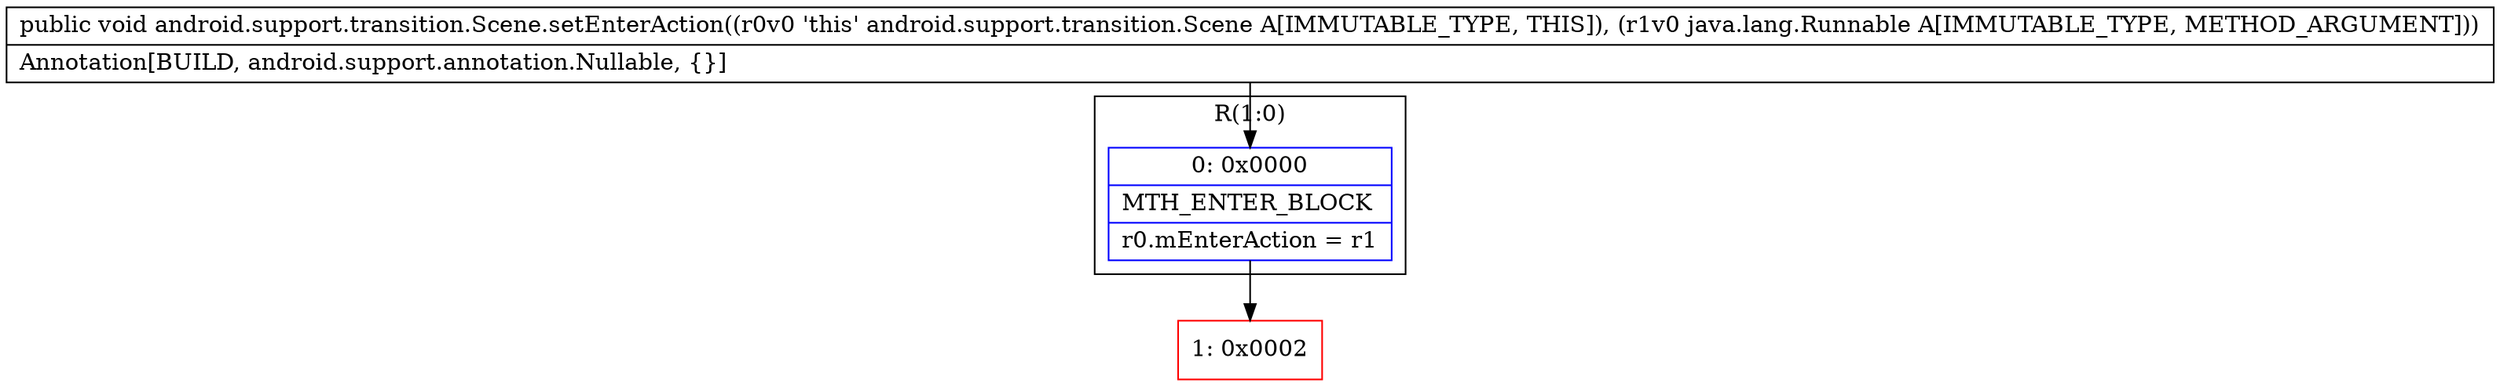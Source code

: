 digraph "CFG forandroid.support.transition.Scene.setEnterAction(Ljava\/lang\/Runnable;)V" {
subgraph cluster_Region_629082257 {
label = "R(1:0)";
node [shape=record,color=blue];
Node_0 [shape=record,label="{0\:\ 0x0000|MTH_ENTER_BLOCK\l|r0.mEnterAction = r1\l}"];
}
Node_1 [shape=record,color=red,label="{1\:\ 0x0002}"];
MethodNode[shape=record,label="{public void android.support.transition.Scene.setEnterAction((r0v0 'this' android.support.transition.Scene A[IMMUTABLE_TYPE, THIS]), (r1v0 java.lang.Runnable A[IMMUTABLE_TYPE, METHOD_ARGUMENT]))  | Annotation[BUILD, android.support.annotation.Nullable, \{\}]\l}"];
MethodNode -> Node_0;
Node_0 -> Node_1;
}

